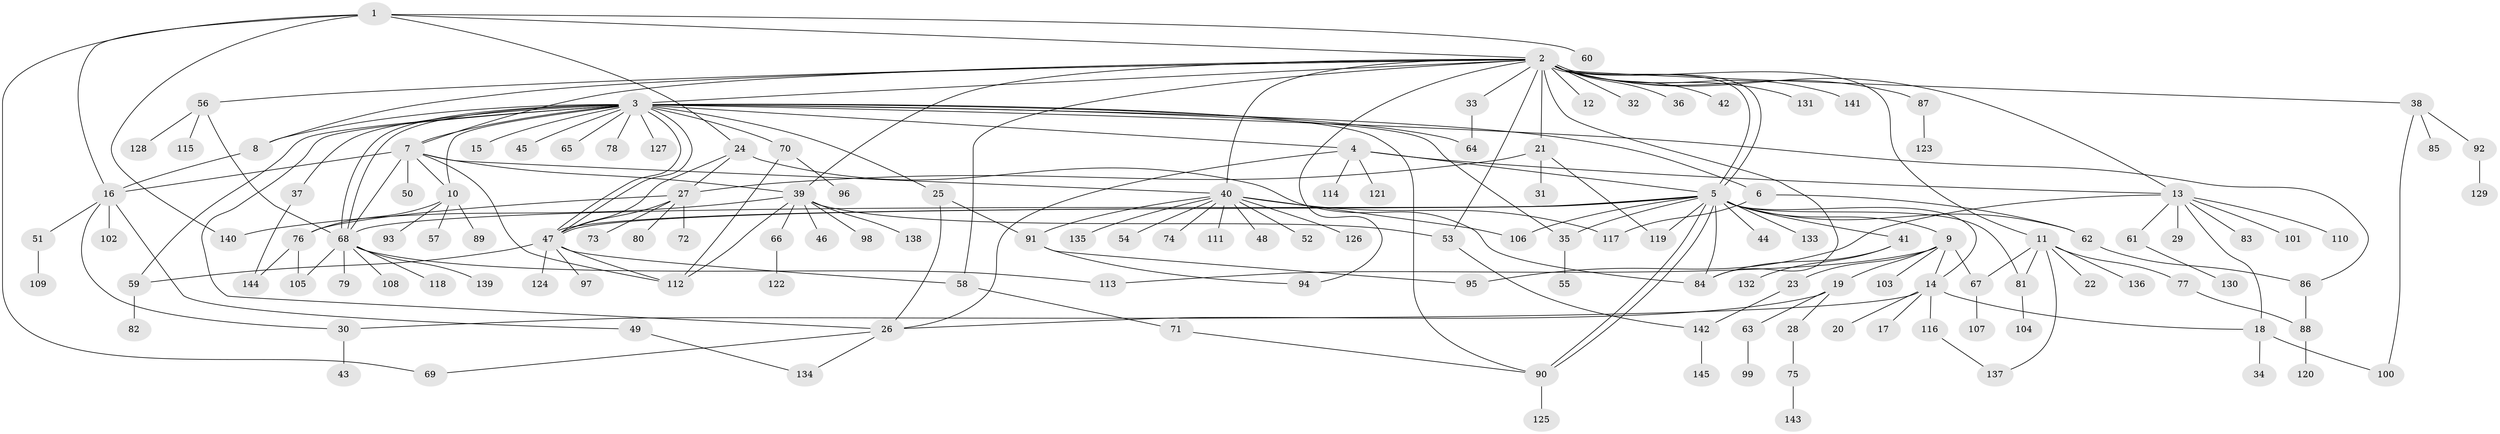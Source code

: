 // coarse degree distribution, {11: 0.01818181818181818, 23: 0.00909090909090909, 22: 0.00909090909090909, 13: 0.00909090909090909, 18: 0.00909090909090909, 3: 0.06363636363636363, 8: 0.00909090909090909, 6: 0.03636363636363636, 5: 0.01818181818181818, 1: 0.509090909090909, 9: 0.02727272727272727, 4: 0.05454545454545454, 2: 0.21818181818181817, 12: 0.00909090909090909}
// Generated by graph-tools (version 1.1) at 2025/52/02/27/25 19:52:00]
// undirected, 145 vertices, 205 edges
graph export_dot {
graph [start="1"]
  node [color=gray90,style=filled];
  1;
  2;
  3;
  4;
  5;
  6;
  7;
  8;
  9;
  10;
  11;
  12;
  13;
  14;
  15;
  16;
  17;
  18;
  19;
  20;
  21;
  22;
  23;
  24;
  25;
  26;
  27;
  28;
  29;
  30;
  31;
  32;
  33;
  34;
  35;
  36;
  37;
  38;
  39;
  40;
  41;
  42;
  43;
  44;
  45;
  46;
  47;
  48;
  49;
  50;
  51;
  52;
  53;
  54;
  55;
  56;
  57;
  58;
  59;
  60;
  61;
  62;
  63;
  64;
  65;
  66;
  67;
  68;
  69;
  70;
  71;
  72;
  73;
  74;
  75;
  76;
  77;
  78;
  79;
  80;
  81;
  82;
  83;
  84;
  85;
  86;
  87;
  88;
  89;
  90;
  91;
  92;
  93;
  94;
  95;
  96;
  97;
  98;
  99;
  100;
  101;
  102;
  103;
  104;
  105;
  106;
  107;
  108;
  109;
  110;
  111;
  112;
  113;
  114;
  115;
  116;
  117;
  118;
  119;
  120;
  121;
  122;
  123;
  124;
  125;
  126;
  127;
  128;
  129;
  130;
  131;
  132;
  133;
  134;
  135;
  136;
  137;
  138;
  139;
  140;
  141;
  142;
  143;
  144;
  145;
  1 -- 2;
  1 -- 16;
  1 -- 24;
  1 -- 60;
  1 -- 69;
  1 -- 140;
  2 -- 3;
  2 -- 5;
  2 -- 5;
  2 -- 7;
  2 -- 8;
  2 -- 11;
  2 -- 12;
  2 -- 13;
  2 -- 21;
  2 -- 32;
  2 -- 33;
  2 -- 36;
  2 -- 38;
  2 -- 39;
  2 -- 40;
  2 -- 42;
  2 -- 53;
  2 -- 56;
  2 -- 58;
  2 -- 84;
  2 -- 87;
  2 -- 94;
  2 -- 131;
  2 -- 141;
  3 -- 4;
  3 -- 6;
  3 -- 7;
  3 -- 8;
  3 -- 10;
  3 -- 15;
  3 -- 25;
  3 -- 26;
  3 -- 35;
  3 -- 37;
  3 -- 45;
  3 -- 47;
  3 -- 47;
  3 -- 59;
  3 -- 64;
  3 -- 65;
  3 -- 68;
  3 -- 68;
  3 -- 70;
  3 -- 78;
  3 -- 86;
  3 -- 90;
  3 -- 127;
  4 -- 5;
  4 -- 13;
  4 -- 26;
  4 -- 114;
  4 -- 121;
  5 -- 9;
  5 -- 14;
  5 -- 35;
  5 -- 41;
  5 -- 44;
  5 -- 47;
  5 -- 47;
  5 -- 62;
  5 -- 68;
  5 -- 81;
  5 -- 84;
  5 -- 90;
  5 -- 90;
  5 -- 106;
  5 -- 119;
  5 -- 133;
  6 -- 62;
  6 -- 117;
  7 -- 10;
  7 -- 16;
  7 -- 39;
  7 -- 40;
  7 -- 50;
  7 -- 68;
  7 -- 112;
  8 -- 16;
  9 -- 14;
  9 -- 19;
  9 -- 23;
  9 -- 67;
  9 -- 103;
  9 -- 113;
  10 -- 57;
  10 -- 76;
  10 -- 89;
  10 -- 93;
  11 -- 22;
  11 -- 67;
  11 -- 77;
  11 -- 81;
  11 -- 136;
  11 -- 137;
  13 -- 18;
  13 -- 29;
  13 -- 61;
  13 -- 83;
  13 -- 95;
  13 -- 101;
  13 -- 110;
  14 -- 17;
  14 -- 18;
  14 -- 20;
  14 -- 30;
  14 -- 116;
  16 -- 30;
  16 -- 49;
  16 -- 51;
  16 -- 102;
  18 -- 34;
  18 -- 100;
  19 -- 26;
  19 -- 28;
  19 -- 63;
  21 -- 27;
  21 -- 31;
  21 -- 119;
  23 -- 142;
  24 -- 27;
  24 -- 47;
  24 -- 84;
  25 -- 26;
  25 -- 91;
  26 -- 69;
  26 -- 134;
  27 -- 47;
  27 -- 72;
  27 -- 73;
  27 -- 76;
  27 -- 80;
  28 -- 75;
  30 -- 43;
  33 -- 64;
  35 -- 55;
  37 -- 144;
  38 -- 85;
  38 -- 92;
  38 -- 100;
  39 -- 46;
  39 -- 53;
  39 -- 66;
  39 -- 98;
  39 -- 112;
  39 -- 138;
  39 -- 140;
  40 -- 48;
  40 -- 52;
  40 -- 54;
  40 -- 74;
  40 -- 91;
  40 -- 106;
  40 -- 111;
  40 -- 117;
  40 -- 126;
  40 -- 135;
  41 -- 84;
  41 -- 132;
  47 -- 58;
  47 -- 59;
  47 -- 97;
  47 -- 112;
  47 -- 124;
  49 -- 134;
  51 -- 109;
  53 -- 142;
  56 -- 68;
  56 -- 115;
  56 -- 128;
  58 -- 71;
  59 -- 82;
  61 -- 130;
  62 -- 86;
  63 -- 99;
  66 -- 122;
  67 -- 107;
  68 -- 79;
  68 -- 105;
  68 -- 108;
  68 -- 113;
  68 -- 118;
  68 -- 139;
  70 -- 96;
  70 -- 112;
  71 -- 90;
  75 -- 143;
  76 -- 105;
  76 -- 144;
  77 -- 88;
  81 -- 104;
  86 -- 88;
  87 -- 123;
  88 -- 120;
  90 -- 125;
  91 -- 94;
  91 -- 95;
  92 -- 129;
  116 -- 137;
  142 -- 145;
}
